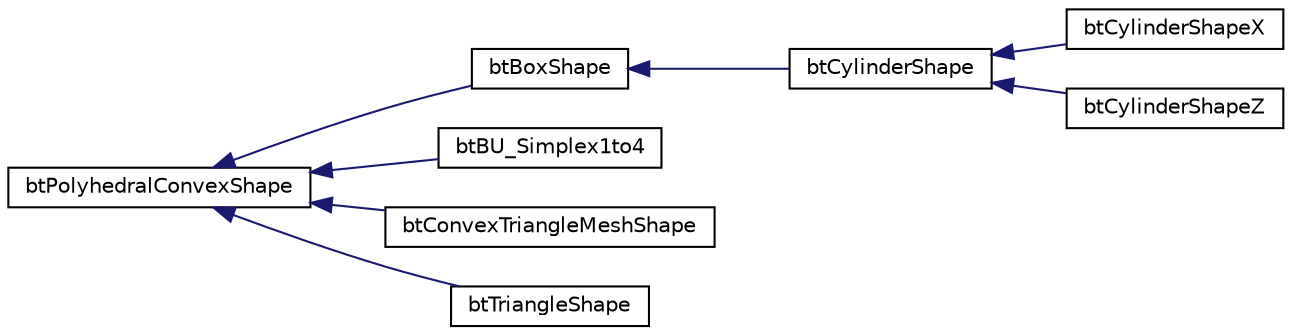 digraph G
{
  edge [fontname="Helvetica",fontsize="10",labelfontname="Helvetica",labelfontsize="10"];
  node [fontname="Helvetica",fontsize="10",shape=record];
  rankdir="LR";
  Node1 [label="btPolyhedralConvexShape",height=0.2,width=0.4,color="black", fillcolor="white", style="filled",URL="$classbtPolyhedralConvexShape.html",tooltip="PolyhedralConvexShape is an interface class for feature based (vertex/edge/face) convex shapes..."];
  Node1 -> Node2 [dir="back",color="midnightblue",fontsize="10",style="solid",fontname="Helvetica"];
  Node2 [label="btBoxShape",height=0.2,width=0.4,color="black", fillcolor="white", style="filled",URL="$classbtBoxShape.html",tooltip="btBoxShape implements both a feature based (vertex/edge/plane) and implicit (getSupportingVertex) Box..."];
  Node2 -> Node3 [dir="back",color="midnightblue",fontsize="10",style="solid",fontname="Helvetica"];
  Node3 [label="btCylinderShape",height=0.2,width=0.4,color="black", fillcolor="white", style="filled",URL="$classbtCylinderShape.html",tooltip="implements cylinder shape interface"];
  Node3 -> Node4 [dir="back",color="midnightblue",fontsize="10",style="solid",fontname="Helvetica"];
  Node4 [label="btCylinderShapeX",height=0.2,width=0.4,color="black", fillcolor="white", style="filled",URL="$classbtCylinderShapeX.html"];
  Node3 -> Node5 [dir="back",color="midnightblue",fontsize="10",style="solid",fontname="Helvetica"];
  Node5 [label="btCylinderShapeZ",height=0.2,width=0.4,color="black", fillcolor="white", style="filled",URL="$classbtCylinderShapeZ.html"];
  Node1 -> Node6 [dir="back",color="midnightblue",fontsize="10",style="solid",fontname="Helvetica"];
  Node6 [label="btBU_Simplex1to4",height=0.2,width=0.4,color="black", fillcolor="white", style="filled",URL="$classbtBU__Simplex1to4.html",tooltip="BU_Simplex1to4 implements feature based and implicit simplex of up to 4 vertices (tetrahedron, triangle, line, vertex)."];
  Node1 -> Node7 [dir="back",color="midnightblue",fontsize="10",style="solid",fontname="Helvetica"];
  Node7 [label="btConvexTriangleMeshShape",height=0.2,width=0.4,color="black", fillcolor="white", style="filled",URL="$classbtConvexTriangleMeshShape.html",tooltip="btConvexTriangleMeshShape is a convex hull of a triangle mesh."];
  Node1 -> Node8 [dir="back",color="midnightblue",fontsize="10",style="solid",fontname="Helvetica"];
  Node8 [label="btTriangleShape",height=0.2,width=0.4,color="black", fillcolor="white", style="filled",URL="$classbtTriangleShape.html"];
}
